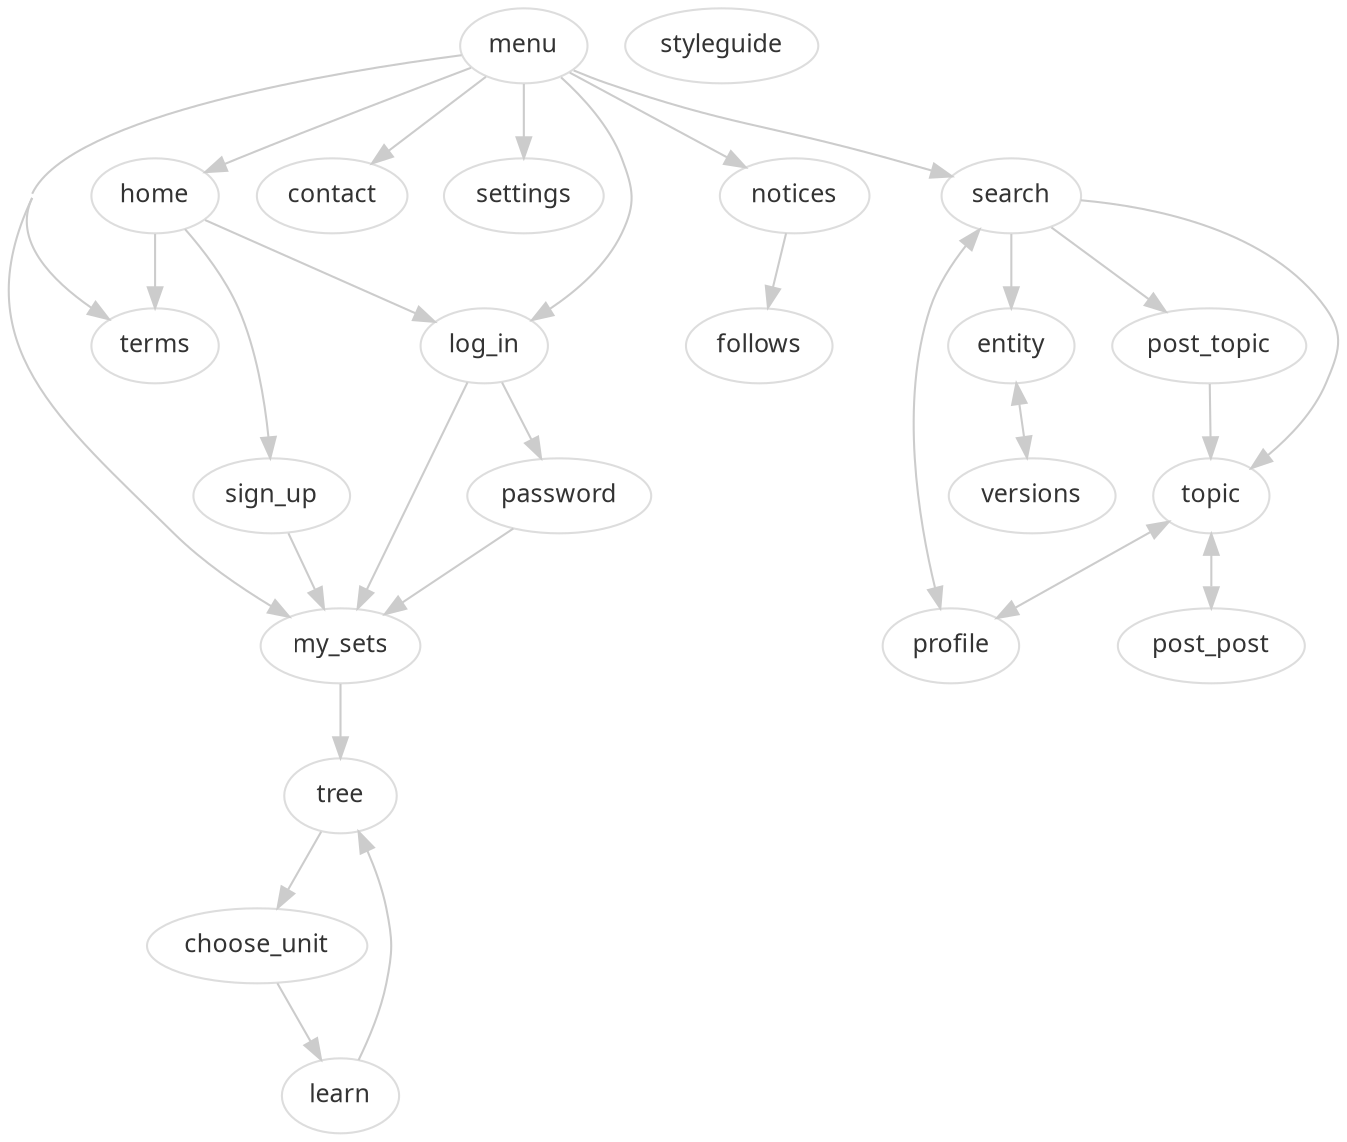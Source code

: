 


digraph workflow {
    concentrate=true
    compound=true

    graph [
        fontname="Noto Sans"
        fontcolor="#222222"
        color="#eeeeee"
        fontsize=18
    ]
    node [
        fontname="Noto Sans"
        fontsize=12
        fontcolor="#333333"
        color="#dddddd"
        # shape=none
    ]
    edge [
        fontname="Noto Sans"
        fontsize=10
        color="#cccccc"
        fontcolor="#666666"
    ]

    menu -> home
    home -> sign_up
    home -> log_in
    menu -> log_in
    log_in -> password
    styleguide
    home -> terms
    menu -> terms
    menu -> contact
    menu -> settings
    menu -> notices
    menu -> search
    search -> post_topic
    post_topic -> topic
    topic -> post_post
    post_post -> topic
    search -> topic
    search -> profile
    profile -> search
    topic -> profile
    profile -> topic
    search -> entity
    entity -> versions
    versions -> entity
    notices -> follows
    menu -> my_sets
    log_in -> my_sets
    sign_up -> my_sets
    password -> my_sets
    my_sets -> tree
    tree -> choose_unit
    choose_unit -> learn
    learn -> tree
}
